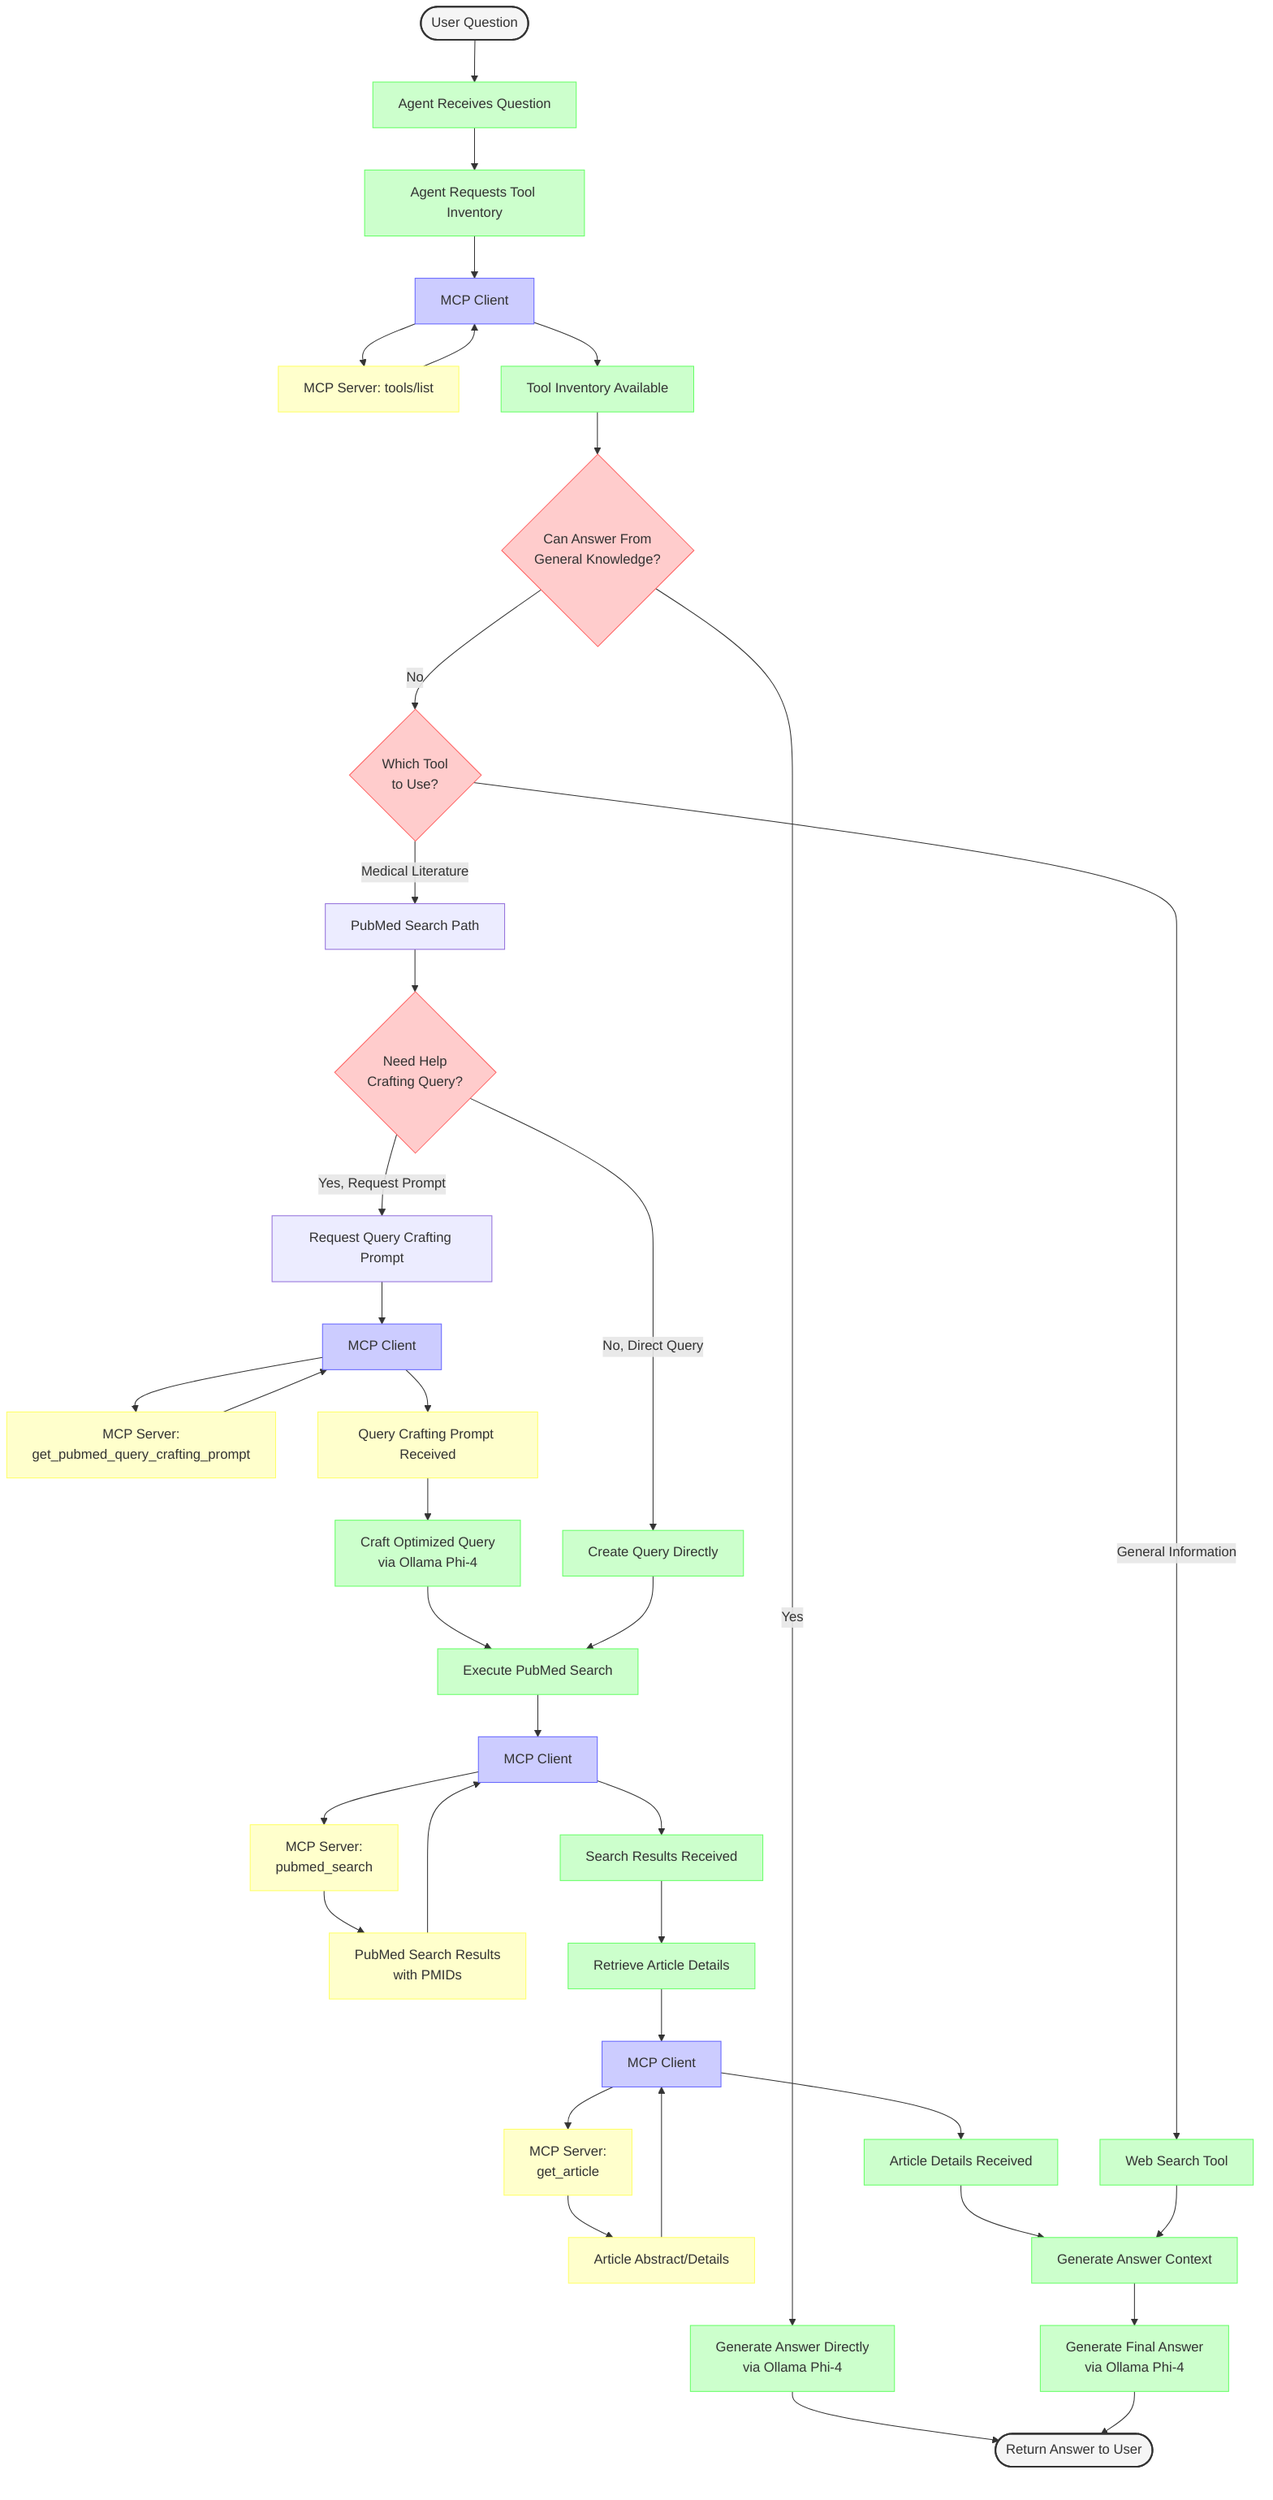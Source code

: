 flowchart TD
    Start([User Question]) --> AgentReceives[Agent Receives Question]
    
    AgentReceives --> GetTools[Agent Requests Tool Inventory]
    GetTools --> MCPClient1[MCP Client]
    MCPClient1 --> MCPServer1[MCP Server: tools/list]
    MCPServer1 --> MCPClient1
    MCPClient1 --> ToolsAvailable[Tool Inventory Available]
    
    ToolsAvailable --> Decision{Can Answer From\nGeneral Knowledge?}
    Decision -->|Yes| DirectAnswer[Generate Answer Directly\nvia Ollama Phi-4]
    
    Decision -->|No| ToolSelection{Which Tool\nto Use?}
    ToolSelection -->|General Information| WebSearch[Web Search Tool]
    ToolSelection -->|Medical Literature| PubMedPath[PubMed Search Path]
    
    PubMedPath --> QueryDecision{Need Help\nCrafting Query?}
    
    QueryDecision -->|Yes, Request Prompt| GetQueryPrompt[Request Query Crafting Prompt]
    GetQueryPrompt --> MCPClient2[MCP Client]
    MCPClient2 --> MCPServer2[MCP Server:\nget_pubmed_query_crafting_prompt]
    MCPServer2 --> MCPClient2
    MCPClient2 --> PromptReceived[Query Crafting Prompt Received]
    PromptReceived --> CraftQuery[Craft Optimized Query\nvia Ollama Phi-4]
    
    QueryDecision -->|No, Direct Query| DirectQuery[Create Query Directly]
    
    CraftQuery --> ExecuteSearch[Execute PubMed Search]
    DirectQuery --> ExecuteSearch
    
    ExecuteSearch --> MCPClient3[MCP Client]
    MCPClient3 --> MCPServer3[MCP Server:\npubmed_search]
    MCPServer3 --> PMIDs[PubMed Search Results\nwith PMIDs]
    PMIDs --> MCPClient3
    MCPClient3 --> ResultsReceived[Search Results Received]
    
    ResultsReceived --> ArticleRetrieval[Retrieve Article Details]
    ArticleRetrieval --> MCPClient4[MCP Client]
    MCPClient4 --> MCPServer4[MCP Server:\nget_article]
    MCPServer4 --> FullArticle[Article Abstract/Details]
    FullArticle --> MCPClient4
    MCPClient4 --> ArticleReceived[Article Details Received]
    
    ArticleReceived --> ContextGeneration[Generate Answer Context]
    WebSearch --> ContextGeneration
    
    ContextGeneration --> FinalAnswer[Generate Final Answer\nvia Ollama Phi-4]
    DirectAnswer --> Response([Return Answer to User])
    FinalAnswer --> Response
    
    %% Style definitions
    classDef decision fill:#ffcccc,stroke:#ff6666,stroke-width:1px;
    classDef process fill:#ccffcc,stroke:#66ff66,stroke-width:1px;
    classDef endpoint fill:#f5f5f5,stroke:#333,stroke-width:2px;
    classDef client fill:#ccccff,stroke:#6666ff,stroke-width:1px;
    classDef server fill:#ffffcc,stroke:#ffff66,stroke-width:1px;
    
    %% Apply styles
    class Decision,QueryDecision,ToolSelection decision;
    class AgentReceives,GetTools,ToolsAvailable,DirectAnswer,CraftQuery,DirectQuery,ExecuteSearch,ResultsReceived,ArticleRetrieval,ArticleReceived,ContextGeneration,FinalAnswer,WebSearch process;
    class Start,Response endpoint;
    class MCPClient1,MCPClient2,MCPClient3,MCPClient4 client;
    class MCPServer1,MCPServer2,MCPServer3,MCPServer4,PMIDs,FullArticle,PromptReceived server;